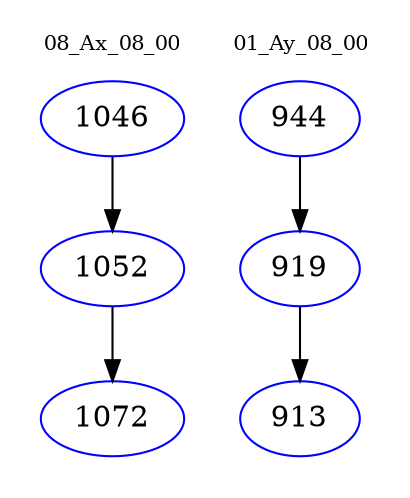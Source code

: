 digraph{
subgraph cluster_0 {
color = white
label = "08_Ax_08_00";
fontsize=10;
T0_1046 [label="1046", color="blue"]
T0_1046 -> T0_1052 [color="black"]
T0_1052 [label="1052", color="blue"]
T0_1052 -> T0_1072 [color="black"]
T0_1072 [label="1072", color="blue"]
}
subgraph cluster_1 {
color = white
label = "01_Ay_08_00";
fontsize=10;
T1_944 [label="944", color="blue"]
T1_944 -> T1_919 [color="black"]
T1_919 [label="919", color="blue"]
T1_919 -> T1_913 [color="black"]
T1_913 [label="913", color="blue"]
}
}
